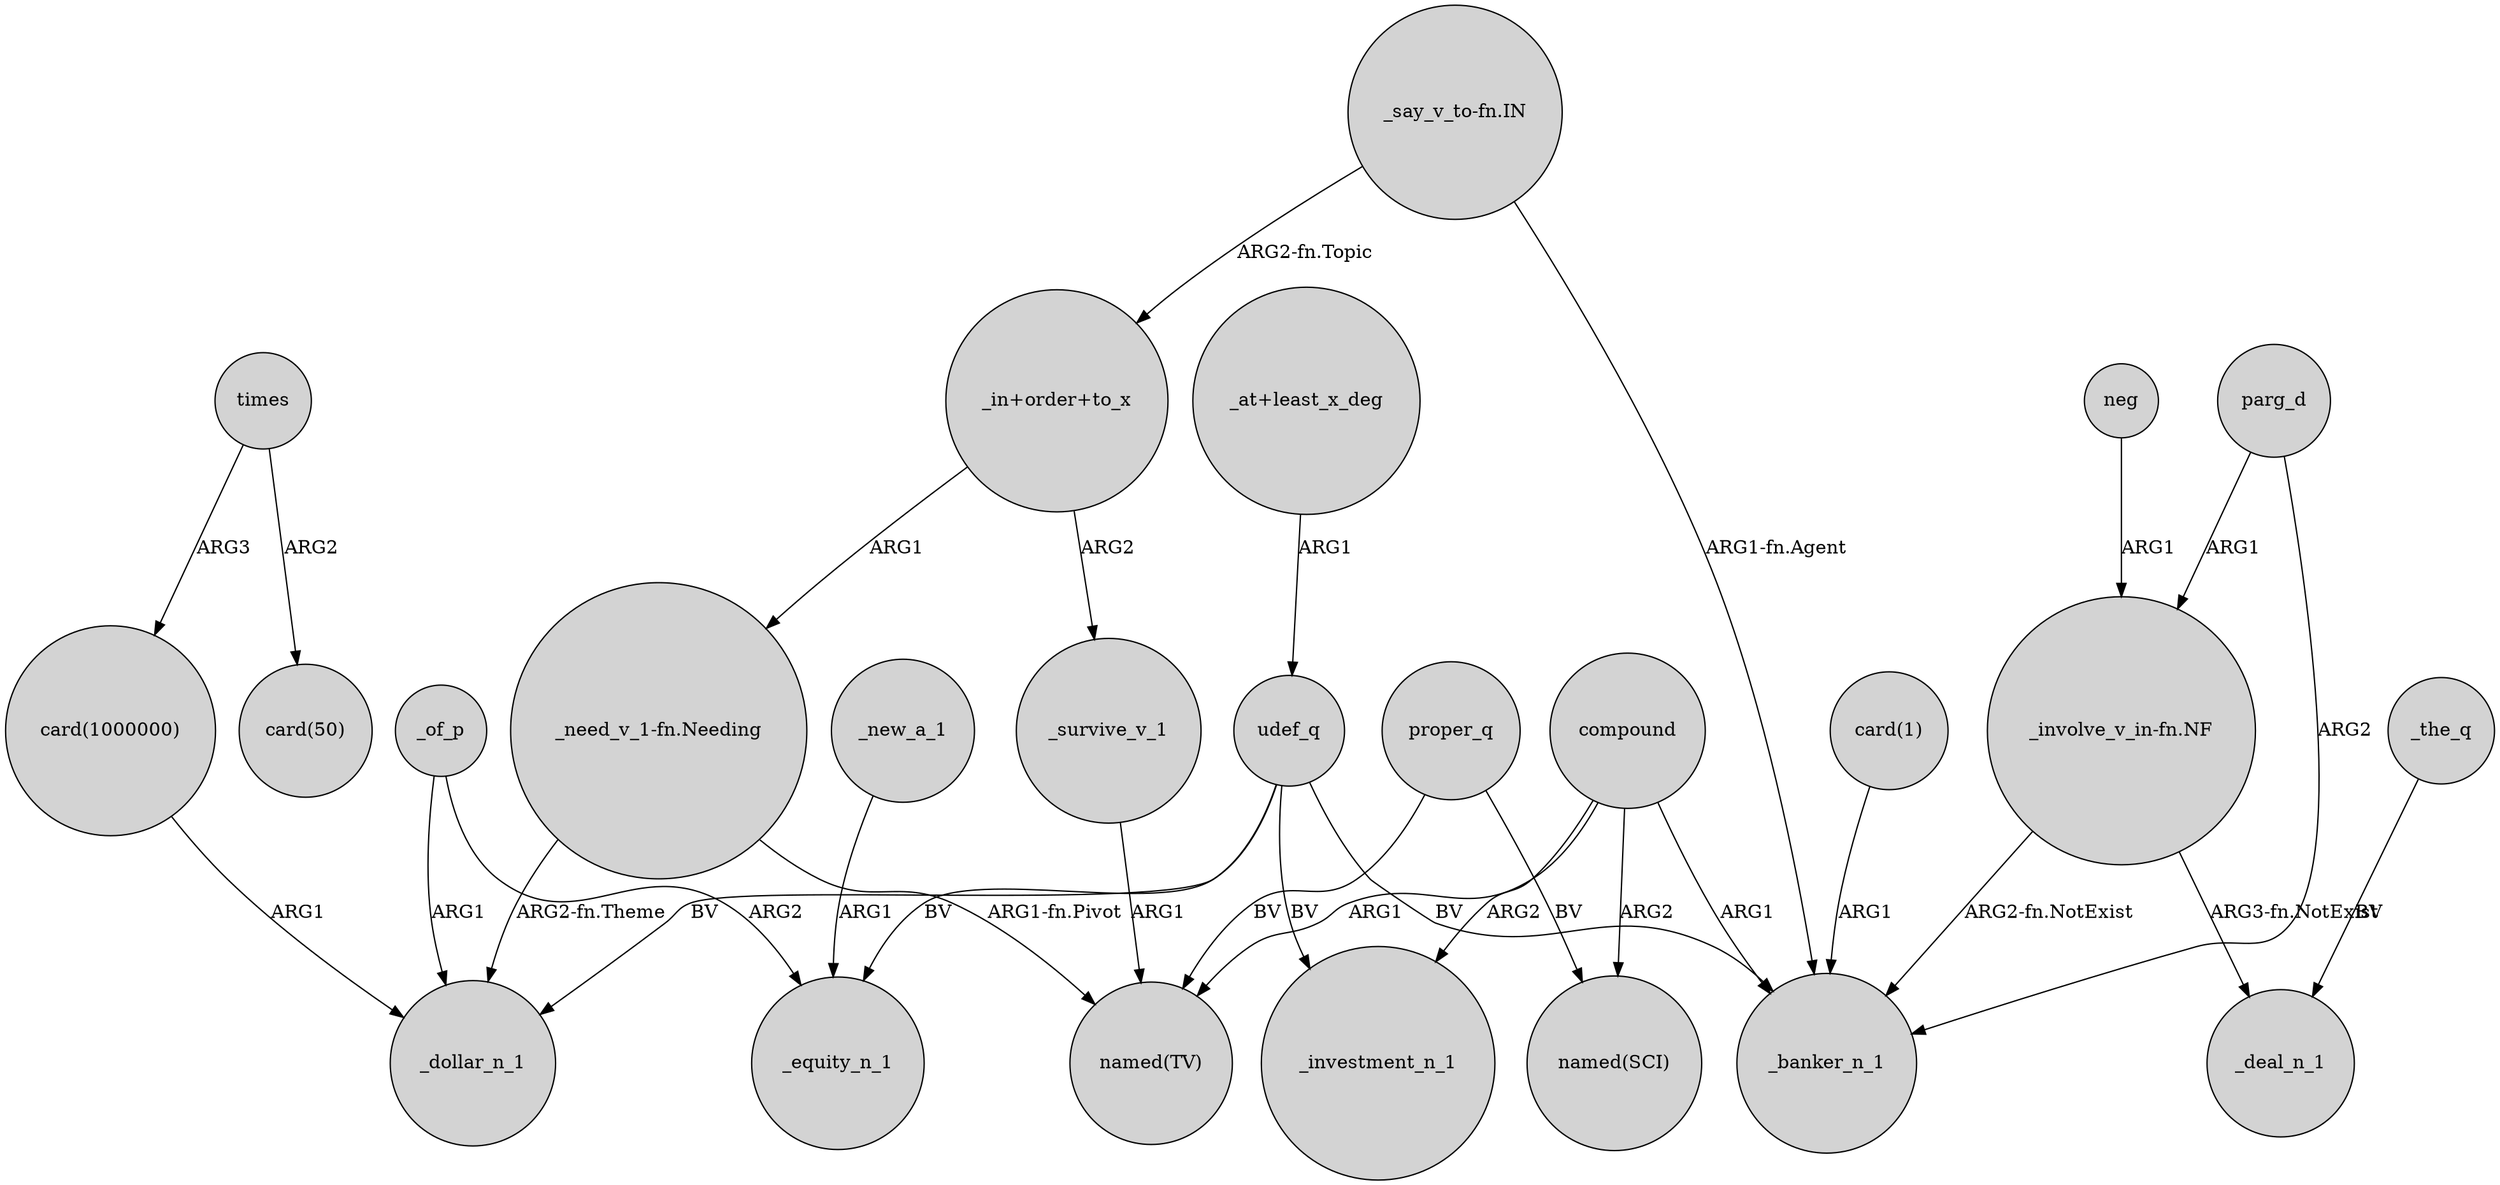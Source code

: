 digraph {
	node [shape=circle style=filled]
	times -> "card(50)" [label=ARG2]
	"card(1000000)" -> _dollar_n_1 [label=ARG1]
	neg -> "_involve_v_in-fn.NF" [label=ARG1]
	"_in+order+to_x" -> _survive_v_1 [label=ARG2]
	_the_q -> _deal_n_1 [label=BV]
	_of_p -> _dollar_n_1 [label=ARG1]
	"_in+order+to_x" -> "_need_v_1-fn.Needing" [label=ARG1]
	compound -> _investment_n_1 [label=ARG2]
	proper_q -> "named(TV)" [label=BV]
	"_involve_v_in-fn.NF" -> _banker_n_1 [label="ARG2-fn.NotExist"]
	"_say_v_to-fn.IN" -> "_in+order+to_x" [label="ARG2-fn.Topic"]
	"_at+least_x_deg" -> udef_q [label=ARG1]
	"_need_v_1-fn.Needing" -> _dollar_n_1 [label="ARG2-fn.Theme"]
	"card(1)" -> _banker_n_1 [label=ARG1]
	parg_d -> _banker_n_1 [label=ARG2]
	times -> "card(1000000)" [label=ARG3]
	udef_q -> _banker_n_1 [label=BV]
	compound -> "named(SCI)" [label=ARG2]
	udef_q -> _equity_n_1 [label=BV]
	_new_a_1 -> _equity_n_1 [label=ARG1]
	compound -> _banker_n_1 [label=ARG1]
	"_need_v_1-fn.Needing" -> "named(TV)" [label="ARG1-fn.Pivot"]
	_survive_v_1 -> "named(TV)" [label=ARG1]
	_of_p -> _equity_n_1 [label=ARG2]
	udef_q -> _investment_n_1 [label=BV]
	"_say_v_to-fn.IN" -> _banker_n_1 [label="ARG1-fn.Agent"]
	"_involve_v_in-fn.NF" -> _deal_n_1 [label="ARG3-fn.NotExist"]
	compound -> "named(TV)" [label=ARG1]
	proper_q -> "named(SCI)" [label=BV]
	udef_q -> _dollar_n_1 [label=BV]
	parg_d -> "_involve_v_in-fn.NF" [label=ARG1]
}
